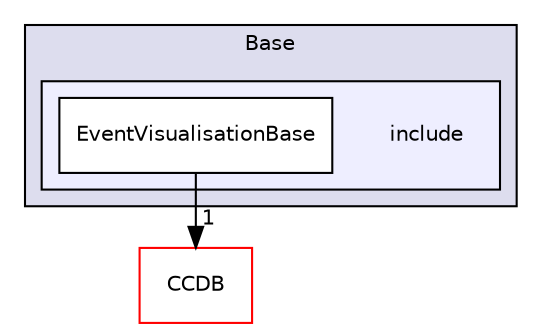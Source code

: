 digraph "/home/travis/build/AliceO2Group/AliceO2/EventVisualisation/Base/include" {
  bgcolor=transparent;
  compound=true
  node [ fontsize="10", fontname="Helvetica"];
  edge [ labelfontsize="10", labelfontname="Helvetica"];
  subgraph clusterdir_aefce7a2bfca35990ebbcc105bbcfa2a {
    graph [ bgcolor="#ddddee", pencolor="black", label="Base" fontname="Helvetica", fontsize="10", URL="dir_aefce7a2bfca35990ebbcc105bbcfa2a.html"]
  subgraph clusterdir_d8714856331fdb65ff228bdafbd06118 {
    graph [ bgcolor="#eeeeff", pencolor="black", label="" URL="dir_d8714856331fdb65ff228bdafbd06118.html"];
    dir_d8714856331fdb65ff228bdafbd06118 [shape=plaintext label="include"];
    dir_e130801e0451fab1762842f32a122044 [shape=box label="EventVisualisationBase" color="black" fillcolor="white" style="filled" URL="dir_e130801e0451fab1762842f32a122044.html"];
  }
  }
  dir_6af676bf18881990e4083e191d0e63e0 [shape=box label="CCDB" color="red" URL="dir_6af676bf18881990e4083e191d0e63e0.html"];
  dir_e130801e0451fab1762842f32a122044->dir_6af676bf18881990e4083e191d0e63e0 [headlabel="1", labeldistance=1.5 headhref="dir_000110_000004.html"];
}
